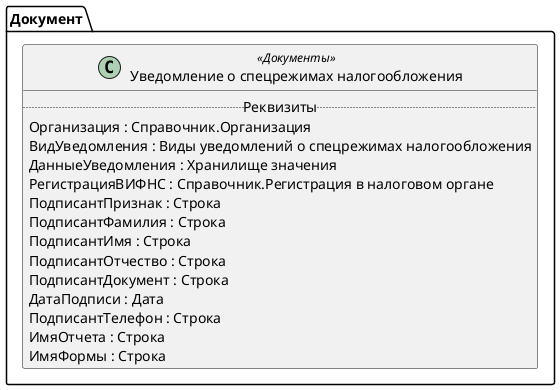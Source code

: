 ﻿@startuml УведомлениеОСпецрежимахНалогообложения
'!include templates.wsd
'..\include templates.wsd
class Документ.УведомлениеОСпецрежимахНалогообложения as "Уведомление о спецрежимах налогообложения" <<Документы>>
{
..Реквизиты..
Организация : Справочник.Организация
ВидУведомления : Виды уведомлений о спецрежимах налогообложения
ДанныеУведомления : Хранилище значения
РегистрацияВИФНС : Справочник.Регистрация в налоговом органе
ПодписантПризнак : Строка
ПодписантФамилия : Строка
ПодписантИмя : Строка
ПодписантОтчество : Строка
ПодписантДокумент : Строка
ДатаПодписи : Дата
ПодписантТелефон : Строка
ИмяОтчета : Строка
ИмяФормы : Строка
}
@enduml
